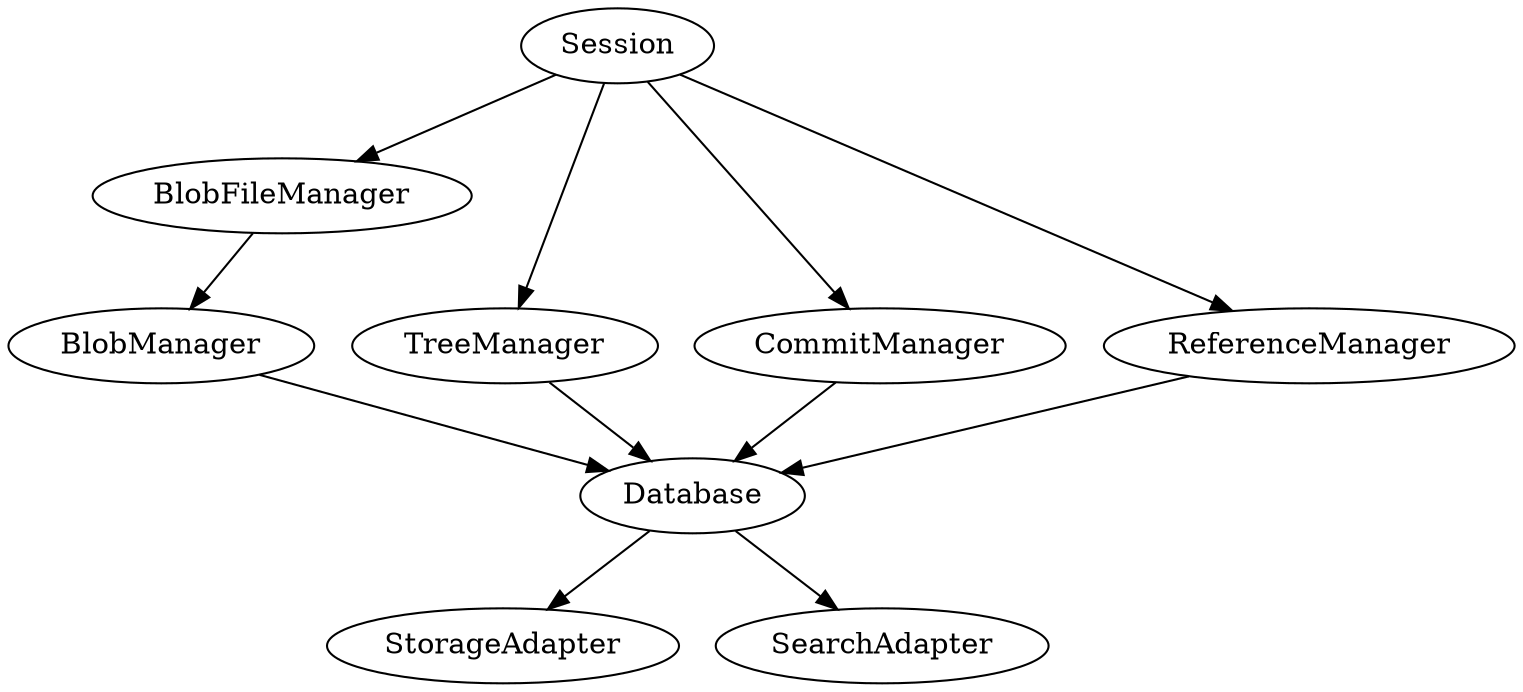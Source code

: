 digraph {
	Session -> BlobFileManager
	Session -> TreeManager
	Session -> CommitManager
	Session -> ReferenceManager

	BlobFileManager -> BlobManager

	BlobManager -> Database
	TreeManager -> Database
	CommitManager -> Database
	ReferenceManager -> Database

	Database -> StorageAdapter
	Database -> SearchAdapter

 	{rank=same; StorageAdapter SearchAdapter}
 	{rank=same; BlobManager TreeManager CommitManager ReferenceManager}
}
